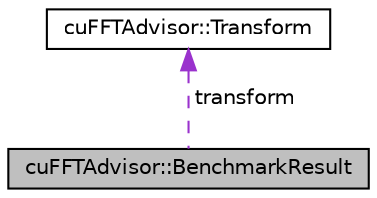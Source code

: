 digraph "cuFFTAdvisor::BenchmarkResult"
{
  edge [fontname="Helvetica",fontsize="10",labelfontname="Helvetica",labelfontsize="10"];
  node [fontname="Helvetica",fontsize="10",shape=record];
  Node1 [label="cuFFTAdvisor::BenchmarkResult",height=0.2,width=0.4,color="black", fillcolor="grey75", style="filled", fontcolor="black"];
  Node2 -> Node1 [dir="back",color="darkorchid3",fontsize="10",style="dashed",label=" transform" ,fontname="Helvetica"];
  Node2 [label="cuFFTAdvisor::Transform",height=0.2,width=0.4,color="black", fillcolor="white", style="filled",URL="$classcuFFTAdvisor_1_1Transform.html"];
}
